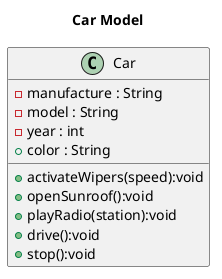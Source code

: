 @startuml CarModel
title Car Model 
class Car {
    -manufacture : String
    -model : String
    -year : int
    +color : String
    +activateWipers(speed):void
    +openSunroof():void
    +playRadio(station):void
    +drive():void
    +stop():void
}
@enduml
